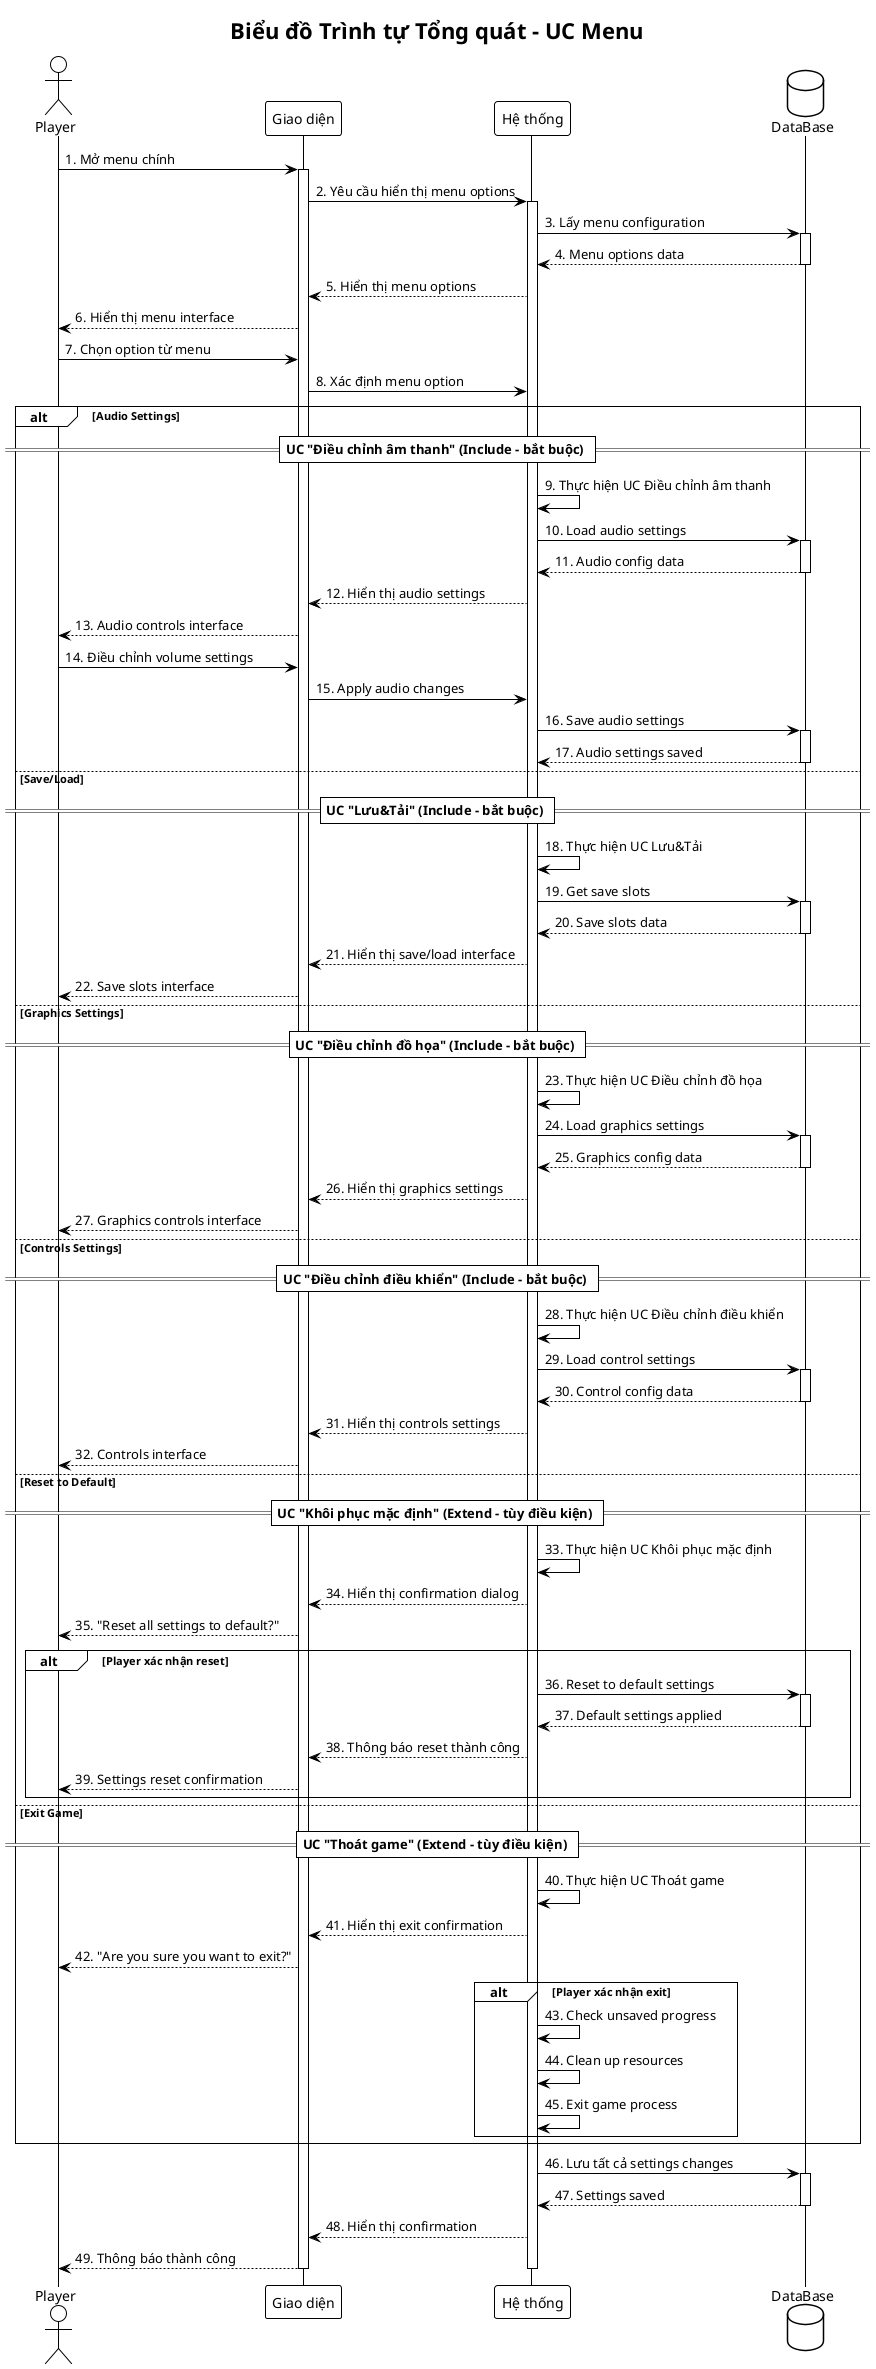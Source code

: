 @startuml Sequence_Main_UC_Menu
!theme plain

title Biểu đồ Trình tự Tổng quát - UC Menu

actor Player
participant "Giao diện" as UI
participant "Hệ thống" as System
database "DataBase" as DB

Player -> UI: 1. Mở menu chính
activate UI
UI -> System: 2. Yêu cầu hiển thị menu options
activate System

System -> DB: 3. Lấy menu configuration
activate DB
DB --> System: 4. Menu options data
deactivate DB

System --> UI: 5. Hiển thị menu options
UI --> Player: 6. Hiển thị menu interface

Player -> UI: 7. Chọn option từ menu
UI -> System: 8. Xác định menu option

alt Audio Settings
    == UC "Điều chỉnh âm thanh" (Include - bắt buộc) ==
    System -> System: 9. Thực hiện UC Điều chỉnh âm thanh
    System -> DB: 10. Load audio settings
    activate DB
    DB --> System: 11. Audio config data
    deactivate DB
    
    System --> UI: 12. Hiển thị audio settings
    UI --> Player: 13. Audio controls interface
    
    Player -> UI: 14. Điều chỉnh volume settings
    UI -> System: 15. Apply audio changes
    System -> DB: 16. Save audio settings
    activate DB
    DB --> System: 17. Audio settings saved
    deactivate DB

else Save/Load
    == UC "Lưu&Tải" (Include - bắt buộc) ==
    System -> System: 18. Thực hiện UC Lưu&Tải
    System -> DB: 19. Get save slots
    activate DB
    DB --> System: 20. Save slots data
    deactivate DB
    
    System --> UI: 21. Hiển thị save/load interface
    UI --> Player: 22. Save slots interface

else Graphics Settings
    == UC "Điều chỉnh đồ họa" (Include - bắt buộc) ==
    System -> System: 23. Thực hiện UC Điều chỉnh đồ họa
    System -> DB: 24. Load graphics settings
    activate DB
    DB --> System: 25. Graphics config data
    deactivate DB
    
    System --> UI: 26. Hiển thị graphics settings
    UI --> Player: 27. Graphics controls interface

else Controls Settings
    == UC "Điều chỉnh điều khiển" (Include - bắt buộc) ==
    System -> System: 28. Thực hiện UC Điều chỉnh điều khiển
    System -> DB: 29. Load control settings
    activate DB
    DB --> System: 30. Control config data
    deactivate DB
    
    System --> UI: 31. Hiển thị controls settings
    UI --> Player: 32. Controls interface

else Reset to Default
    == UC "Khôi phục mặc định" (Extend - tùy điều kiện) ==
    System -> System: 33. Thực hiện UC Khôi phục mặc định
    System --> UI: 34. Hiển thị confirmation dialog
    UI --> Player: 35. "Reset all settings to default?"
    
    alt Player xác nhận reset
        System -> DB: 36. Reset to default settings
        activate DB
        DB --> System: 37. Default settings applied
        deactivate DB
        System --> UI: 38. Thông báo reset thành công
        UI --> Player: 39. Settings reset confirmation
    end

else Exit Game
    == UC "Thoát game" (Extend - tùy điều kiện) ==
    System -> System: 40. Thực hiện UC Thoát game
    System --> UI: 41. Hiển thị exit confirmation
    UI --> Player: 42. "Are you sure you want to exit?"
    
    alt Player xác nhận exit
        System -> System: 43. Check unsaved progress
        System -> System: 44. Clean up resources
        System -> System: 45. Exit game process
    end
end

System -> DB: 46. Lưu tất cả settings changes
activate DB
DB --> System: 47. Settings saved
deactivate DB

System --> UI: 48. Hiển thị confirmation
UI --> Player: 49. Thông báo thành công

deactivate System
deactivate UI

@enduml
